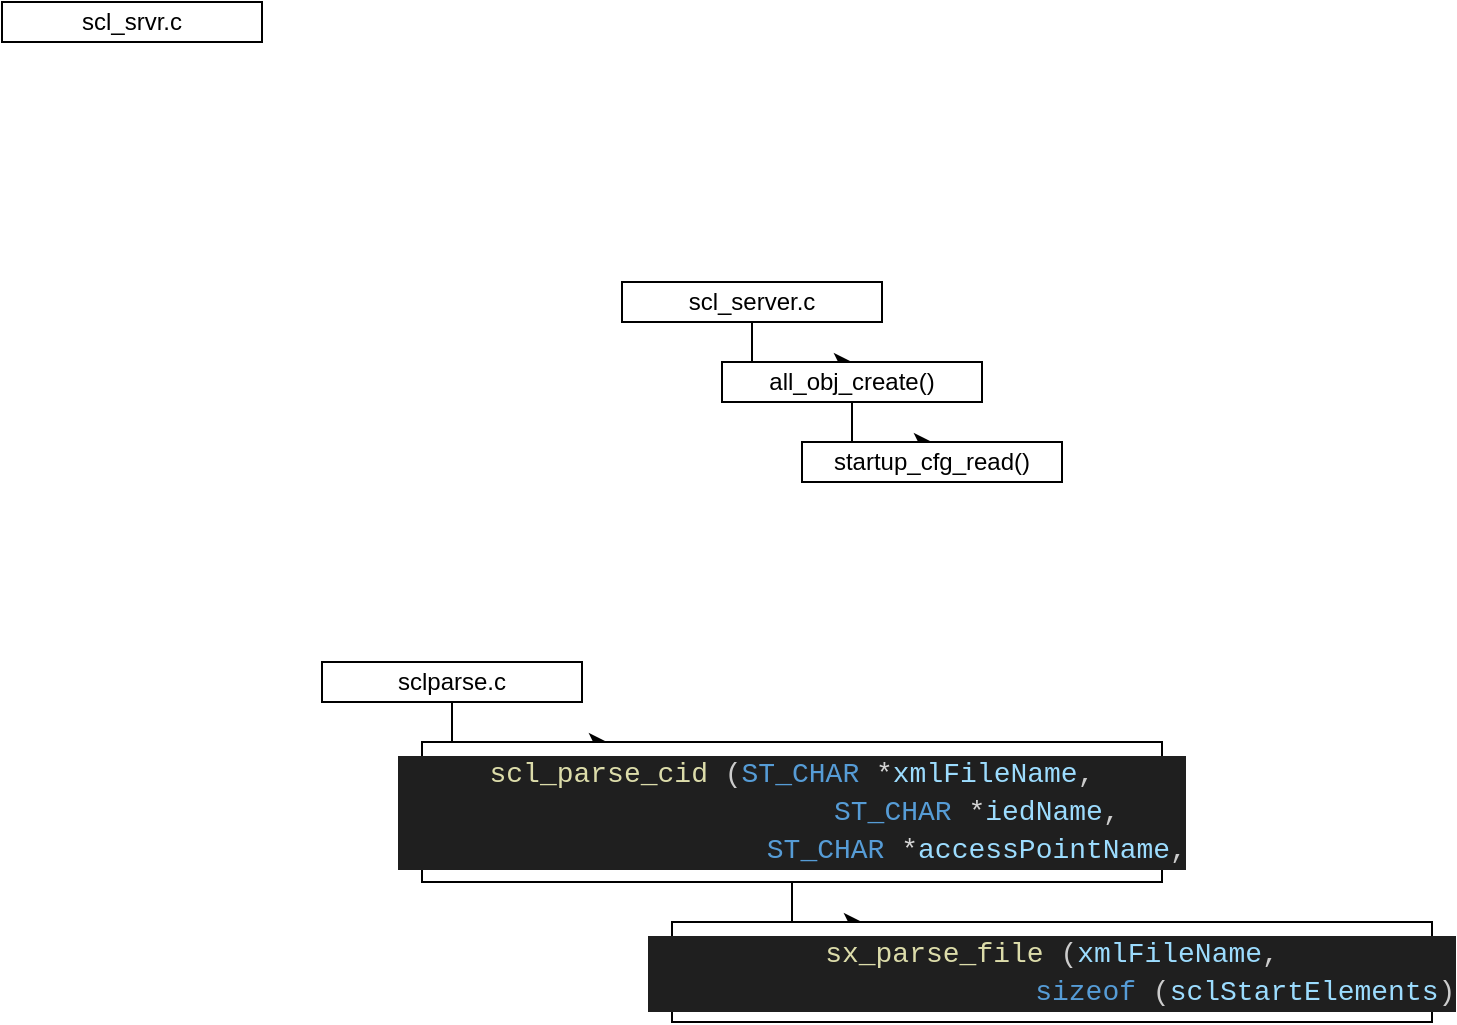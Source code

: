 <mxfile version="24.7.8">
  <diagram name="Page-1" id="_BkmSpTtJWwVtrldEnJq">
    <mxGraphModel dx="1036" dy="614" grid="1" gridSize="10" guides="1" tooltips="1" connect="1" arrows="1" fold="1" page="1" pageScale="1" pageWidth="850" pageHeight="1100" math="0" shadow="0">
      <root>
        <mxCell id="0" />
        <mxCell id="1" parent="0" />
        <mxCell id="Qfyxp2yCI0_wvmrCsZCj-5" style="edgeStyle=orthogonalEdgeStyle;rounded=0;orthogonalLoop=1;jettySize=auto;html=1;exitX=0.5;exitY=1;exitDx=0;exitDy=0;" parent="1" source="Qfyxp2yCI0_wvmrCsZCj-1" target="Qfyxp2yCI0_wvmrCsZCj-3" edge="1">
          <mxGeometry relative="1" as="geometry" />
        </mxCell>
        <mxCell id="Qfyxp2yCI0_wvmrCsZCj-1" value="scl_server.c" style="rounded=0;whiteSpace=wrap;html=1;" parent="1" vertex="1">
          <mxGeometry x="400" y="270" width="130" height="20" as="geometry" />
        </mxCell>
        <mxCell id="Qfyxp2yCI0_wvmrCsZCj-6" style="edgeStyle=orthogonalEdgeStyle;rounded=0;orthogonalLoop=1;jettySize=auto;html=1;exitX=0.5;exitY=1;exitDx=0;exitDy=0;" parent="1" source="Qfyxp2yCI0_wvmrCsZCj-3" target="Qfyxp2yCI0_wvmrCsZCj-4" edge="1">
          <mxGeometry relative="1" as="geometry" />
        </mxCell>
        <mxCell id="Qfyxp2yCI0_wvmrCsZCj-3" value="all_obj_create()" style="rounded=0;whiteSpace=wrap;html=1;" parent="1" vertex="1">
          <mxGeometry x="450" y="310" width="130" height="20" as="geometry" />
        </mxCell>
        <mxCell id="Qfyxp2yCI0_wvmrCsZCj-4" value="startup_cfg_read()" style="rounded=0;whiteSpace=wrap;html=1;" parent="1" vertex="1">
          <mxGeometry x="490" y="350" width="130" height="20" as="geometry" />
        </mxCell>
        <mxCell id="Qfyxp2yCI0_wvmrCsZCj-11" style="edgeStyle=orthogonalEdgeStyle;rounded=0;orthogonalLoop=1;jettySize=auto;html=1;exitX=0.5;exitY=1;exitDx=0;exitDy=0;entryX=0.25;entryY=0;entryDx=0;entryDy=0;" parent="1" source="Qfyxp2yCI0_wvmrCsZCj-7" target="Qfyxp2yCI0_wvmrCsZCj-8" edge="1">
          <mxGeometry relative="1" as="geometry" />
        </mxCell>
        <mxCell id="Qfyxp2yCI0_wvmrCsZCj-7" value="sclparse&lt;span style=&quot;background-color: initial;&quot;&gt;.c&lt;/span&gt;" style="rounded=0;whiteSpace=wrap;html=1;" parent="1" vertex="1">
          <mxGeometry x="250" y="460" width="130" height="20" as="geometry" />
        </mxCell>
        <mxCell id="Qfyxp2yCI0_wvmrCsZCj-13" style="edgeStyle=orthogonalEdgeStyle;rounded=0;orthogonalLoop=1;jettySize=auto;html=1;exitX=0.5;exitY=1;exitDx=0;exitDy=0;entryX=0.25;entryY=0;entryDx=0;entryDy=0;" parent="1" source="Qfyxp2yCI0_wvmrCsZCj-8" target="Qfyxp2yCI0_wvmrCsZCj-12" edge="1">
          <mxGeometry relative="1" as="geometry" />
        </mxCell>
        <mxCell id="Qfyxp2yCI0_wvmrCsZCj-8" value="&lt;div style=&quot;color: rgb(204, 204, 204); background-color: rgb(31, 31, 31); font-family: Consolas, &amp;quot;Courier New&amp;quot;, monospace; font-size: 14px; line-height: 19px; white-space: pre;&quot;&gt;&lt;div&gt;&lt;span style=&quot;color: #dcdcaa;&quot;&gt;scl_parse_cid&lt;/span&gt; (&lt;span style=&quot;color: #569cd6;&quot;&gt;ST_CHAR&lt;/span&gt; &lt;span style=&quot;color: #d4d4d4;&quot;&gt;*&lt;/span&gt;&lt;span style=&quot;color: #9cdcfe;&quot;&gt;xmlFileName&lt;/span&gt;,&lt;/div&gt;&lt;div&gt;&amp;nbsp; &amp;nbsp; &amp;nbsp; &amp;nbsp; &amp;nbsp; &amp;nbsp; &amp;nbsp; &amp;nbsp; &amp;nbsp; &amp;nbsp; &amp;nbsp; &lt;span style=&quot;color: #569cd6;&quot;&gt;ST_CHAR&lt;/span&gt; &lt;span style=&quot;color: #d4d4d4;&quot;&gt;*&lt;/span&gt;&lt;span style=&quot;color: #9cdcfe;&quot;&gt;iedName&lt;/span&gt;,&lt;/div&gt;&lt;div&gt;&amp;nbsp; &amp;nbsp; &amp;nbsp; &amp;nbsp; &amp;nbsp; &amp;nbsp; &amp;nbsp; &amp;nbsp; &amp;nbsp; &amp;nbsp; &amp;nbsp; &lt;span style=&quot;color: #569cd6;&quot;&gt;ST_CHAR&lt;/span&gt; &lt;span style=&quot;color: #d4d4d4;&quot;&gt;*&lt;/span&gt;&lt;span style=&quot;color: #9cdcfe;&quot;&gt;accessPointName&lt;/span&gt;,&lt;/div&gt;&lt;/div&gt;" style="rounded=0;whiteSpace=wrap;html=1;" parent="1" vertex="1">
          <mxGeometry x="300" y="500" width="370" height="70" as="geometry" />
        </mxCell>
        <mxCell id="Qfyxp2yCI0_wvmrCsZCj-12" value="&lt;div style=&quot;color: rgb(204, 204, 204); background-color: rgb(31, 31, 31); font-family: Consolas, &amp;quot;Courier New&amp;quot;, monospace; font-size: 14px; line-height: 19px; white-space: pre;&quot;&gt;&lt;div&gt;&lt;span style=&quot;color: #dcdcaa;&quot;&gt;sx_parse_file&lt;/span&gt; (&lt;span style=&quot;color: #9cdcfe;&quot;&gt;xmlFileName&lt;/span&gt;,&lt;/div&gt;&lt;div&gt;&amp;nbsp; &amp;nbsp; &amp;nbsp; &amp;nbsp; &amp;nbsp; &amp;nbsp; &amp;nbsp; &amp;nbsp; &amp;nbsp; &amp;nbsp; &amp;nbsp; &amp;nbsp;&lt;span style=&quot;color: #569cd6;&quot;&gt;sizeof&lt;/span&gt; (&lt;span style=&quot;color: #9cdcfe;&quot;&gt;sclStartElements&lt;/span&gt;)&lt;/div&gt;&lt;/div&gt;" style="rounded=0;whiteSpace=wrap;html=1;" parent="1" vertex="1">
          <mxGeometry x="425" y="590" width="380" height="50" as="geometry" />
        </mxCell>
        <mxCell id="Qfyxp2yCI0_wvmrCsZCj-14" value="scl_srvr&lt;span style=&quot;background-color: initial;&quot;&gt;.c&lt;/span&gt;" style="rounded=0;whiteSpace=wrap;html=1;" parent="1" vertex="1">
          <mxGeometry x="90" y="130" width="130" height="20" as="geometry" />
        </mxCell>
      </root>
    </mxGraphModel>
  </diagram>
</mxfile>
